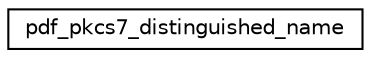 digraph "Graphical Class Hierarchy"
{
 // LATEX_PDF_SIZE
  edge [fontname="Helvetica",fontsize="10",labelfontname="Helvetica",labelfontsize="10"];
  node [fontname="Helvetica",fontsize="10",shape=record];
  rankdir="LR";
  Node0 [label="pdf_pkcs7_distinguished_name",height=0.2,width=0.4,color="black", fillcolor="white", style="filled",URL="$structpdf__pkcs7__distinguished__name.html",tooltip=" "];
}
